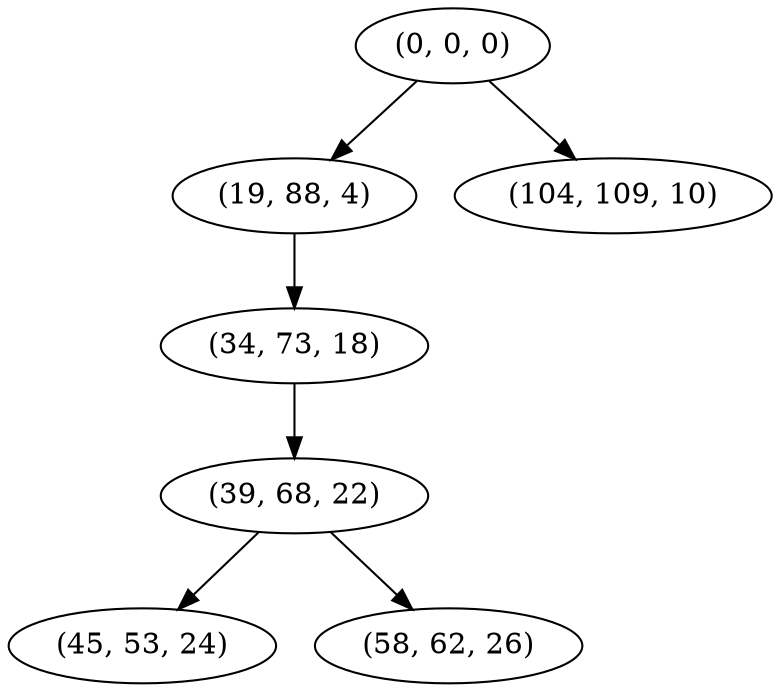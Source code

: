 digraph tree {
    "(0, 0, 0)";
    "(19, 88, 4)";
    "(34, 73, 18)";
    "(39, 68, 22)";
    "(45, 53, 24)";
    "(58, 62, 26)";
    "(104, 109, 10)";
    "(0, 0, 0)" -> "(19, 88, 4)";
    "(0, 0, 0)" -> "(104, 109, 10)";
    "(19, 88, 4)" -> "(34, 73, 18)";
    "(34, 73, 18)" -> "(39, 68, 22)";
    "(39, 68, 22)" -> "(45, 53, 24)";
    "(39, 68, 22)" -> "(58, 62, 26)";
}
